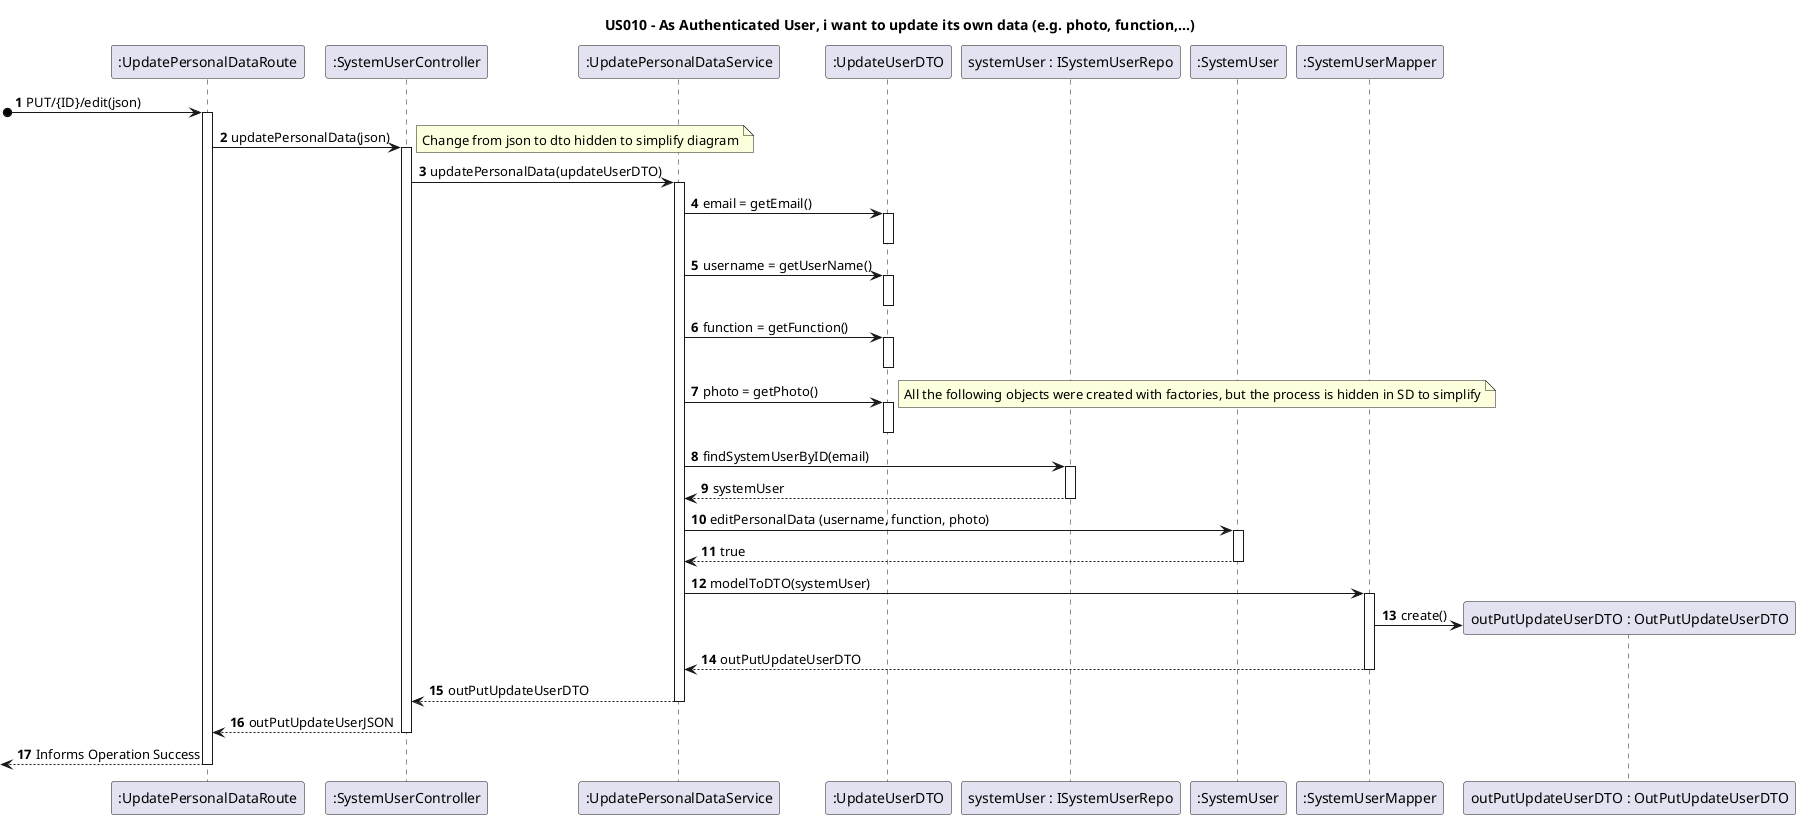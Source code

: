 @startuml
'https://plantuml.com/sequence-diagram

title US010 - As Authenticated User, i want to update its own data (e.g. photo, function,...)

autoactivate on
autonumber

participant ":UpdatePersonalDataRoute" as route
participant ":SystemUserController" as Ctrl
participant ":UpdatePersonalDataService" as service
participant ":UpdateUserDTO" as dto
participant "systemUser : ISystemUserRepo" as iRepo
participant ":SystemUser" as systemUser
participant ":SystemUserMapper" as mapper
participant "outPutUpdateUserDTO : OutPutUpdateUserDTO" as outPutDTO

[o-> route: PUT/{ID}/edit(json)
route -> Ctrl: updatePersonalData(json)
note right
Change from json to dto hidden to simplify diagram
end note
Ctrl -> service: updatePersonalData(updateUserDTO)
service -> dto: email = getEmail()
deactivate
service -> dto: username = getUserName()
deactivate
service -> dto: function = getFunction()
deactivate
service -> dto: photo = getPhoto()
deactivate
note right
All the following objects were created with factories, but the process is hidden in SD to simplify
end note
service -> iRepo: findSystemUserByID(email)
iRepo --> service: systemUser
service -> systemUser: editPersonalData (username, function, photo)
systemUser --> service: true
service -> mapper: modelToDTO(systemUser)
mapper -> outPutDTO**: create()
mapper --> service: outPutUpdateUserDTO
service --> Ctrl: outPutUpdateUserDTO
Ctrl --> route: outPutUpdateUserJSON
[<--route : Informs Operation Success


@enduml